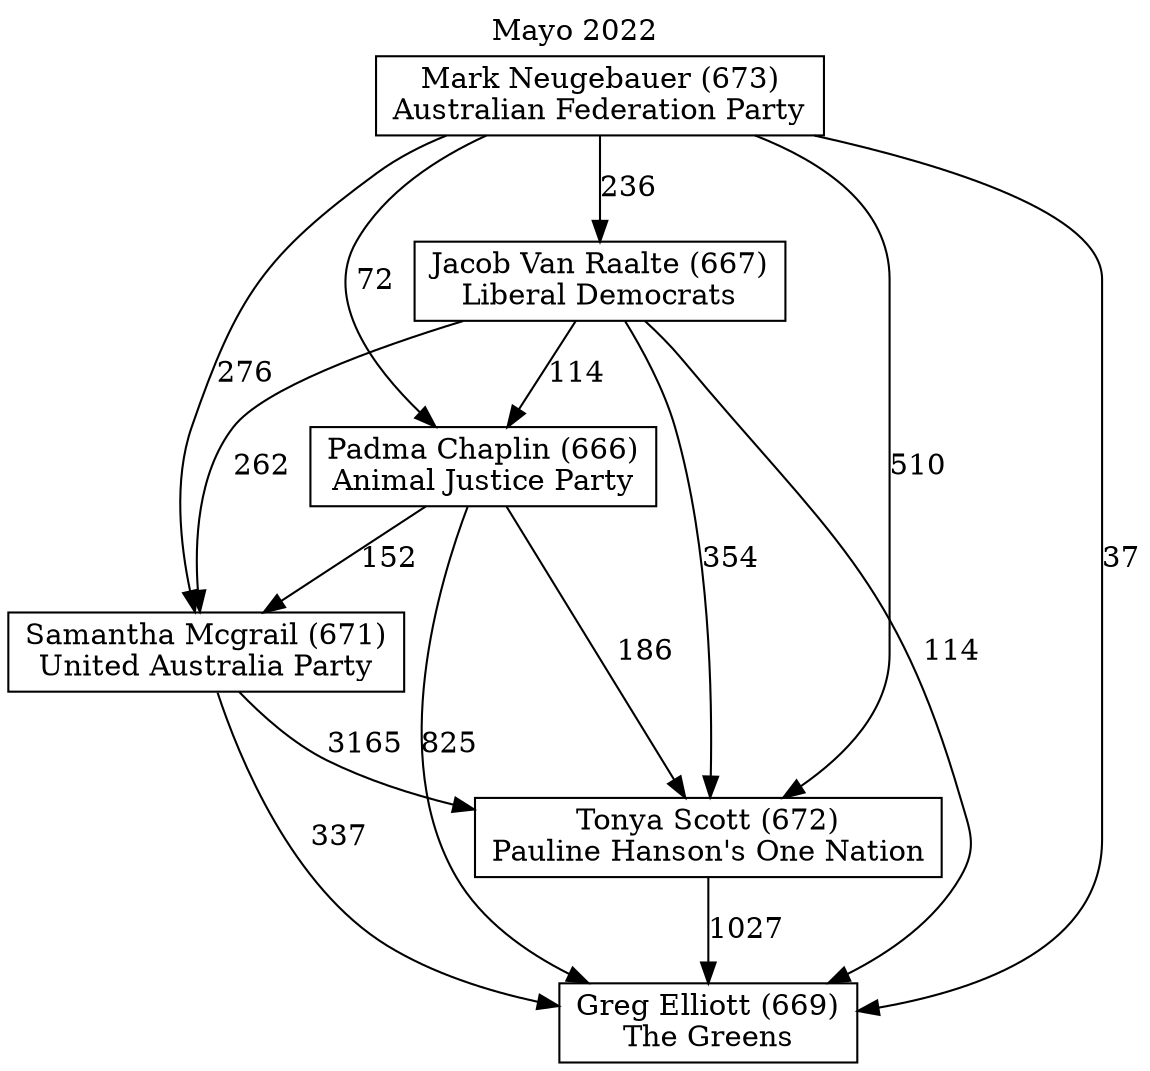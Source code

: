 // House preference flow
digraph "Greg Elliott (669)_Mayo_2022" {
	graph [label="Mayo 2022" labelloc=t mclimit=10]
	node [shape=box]
	"Tonya Scott (672)" [label="Tonya Scott (672)
Pauline Hanson's One Nation"]
	"Samantha Mcgrail (671)" [label="Samantha Mcgrail (671)
United Australia Party"]
	"Greg Elliott (669)" [label="Greg Elliott (669)
The Greens"]
	"Padma Chaplin (666)" [label="Padma Chaplin (666)
Animal Justice Party"]
	"Jacob Van Raalte (667)" [label="Jacob Van Raalte (667)
Liberal Democrats"]
	"Mark Neugebauer (673)" [label="Mark Neugebauer (673)
Australian Federation Party"]
	"Jacob Van Raalte (667)" -> "Tonya Scott (672)" [label=354]
	"Padma Chaplin (666)" -> "Tonya Scott (672)" [label=186]
	"Mark Neugebauer (673)" -> "Samantha Mcgrail (671)" [label=276]
	"Padma Chaplin (666)" -> "Greg Elliott (669)" [label=825]
	"Jacob Van Raalte (667)" -> "Greg Elliott (669)" [label=114]
	"Samantha Mcgrail (671)" -> "Greg Elliott (669)" [label=337]
	"Samantha Mcgrail (671)" -> "Tonya Scott (672)" [label=3165]
	"Mark Neugebauer (673)" -> "Jacob Van Raalte (667)" [label=236]
	"Mark Neugebauer (673)" -> "Tonya Scott (672)" [label=510]
	"Mark Neugebauer (673)" -> "Padma Chaplin (666)" [label=72]
	"Jacob Van Raalte (667)" -> "Padma Chaplin (666)" [label=114]
	"Jacob Van Raalte (667)" -> "Samantha Mcgrail (671)" [label=262]
	"Padma Chaplin (666)" -> "Samantha Mcgrail (671)" [label=152]
	"Tonya Scott (672)" -> "Greg Elliott (669)" [label=1027]
	"Mark Neugebauer (673)" -> "Greg Elliott (669)" [label=37]
}

